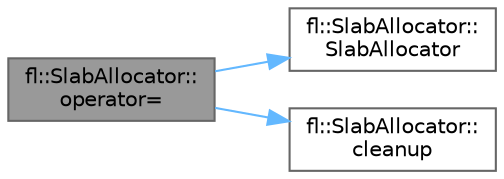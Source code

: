 digraph "fl::SlabAllocator::operator="
{
 // INTERACTIVE_SVG=YES
 // LATEX_PDF_SIZE
  bgcolor="transparent";
  edge [fontname=Helvetica,fontsize=10,labelfontname=Helvetica,labelfontsize=10];
  node [fontname=Helvetica,fontsize=10,shape=box,height=0.2,width=0.4];
  rankdir="LR";
  Node1 [id="Node000001",label="fl::SlabAllocator::\loperator=",height=0.2,width=0.4,color="gray40", fillcolor="grey60", style="filled", fontcolor="black",tooltip=" "];
  Node1 -> Node2 [id="edge1_Node000001_Node000002",color="steelblue1",style="solid",tooltip=" "];
  Node2 [id="Node000002",label="fl::SlabAllocator::\lSlabAllocator",height=0.2,width=0.4,color="grey40", fillcolor="white", style="filled",URL="$d5/db8/classfl_1_1_slab_allocator_a990659f8309d1da299a8f71e6254277f.html#a990659f8309d1da299a8f71e6254277f",tooltip=" "];
  Node1 -> Node3 [id="edge2_Node000001_Node000003",color="steelblue1",style="solid",tooltip=" "];
  Node3 [id="Node000003",label="fl::SlabAllocator::\lcleanup",height=0.2,width=0.4,color="grey40", fillcolor="white", style="filled",URL="$d5/db8/classfl_1_1_slab_allocator_ad06822579c905f010308fb82a740924e.html#ad06822579c905f010308fb82a740924e",tooltip=" "];
}
